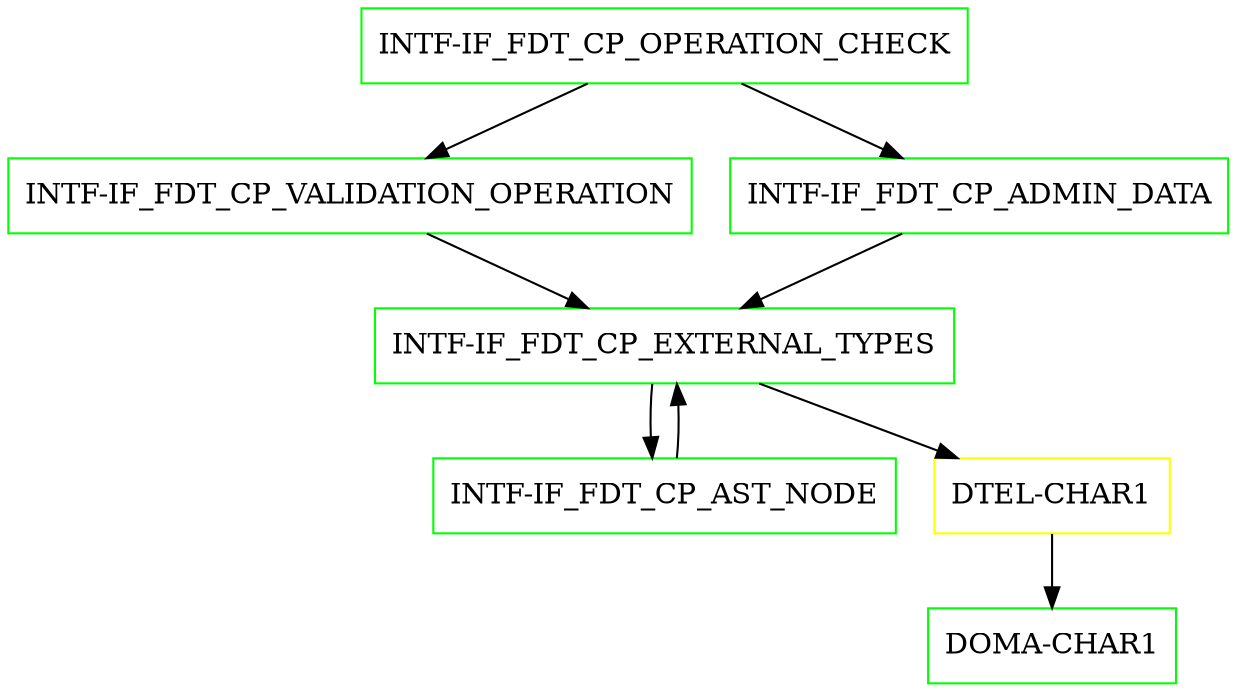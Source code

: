 digraph G {
  "INTF-IF_FDT_CP_OPERATION_CHECK" [shape=box,color=green];
  "INTF-IF_FDT_CP_VALIDATION_OPERATION" [shape=box,color=green,URL="./INTF_IF_FDT_CP_VALIDATION_OPERATION.html"];
  "INTF-IF_FDT_CP_EXTERNAL_TYPES" [shape=box,color=green,URL="./INTF_IF_FDT_CP_EXTERNAL_TYPES.html"];
  "INTF-IF_FDT_CP_AST_NODE" [shape=box,color=green,URL="./INTF_IF_FDT_CP_AST_NODE.html"];
  "DTEL-CHAR1" [shape=box,color=yellow,URL="./DTEL_CHAR1.html"];
  "DOMA-CHAR1" [shape=box,color=green,URL="./DOMA_CHAR1.html"];
  "INTF-IF_FDT_CP_ADMIN_DATA" [shape=box,color=green,URL="./INTF_IF_FDT_CP_ADMIN_DATA.html"];
  "INTF-IF_FDT_CP_OPERATION_CHECK" -> "INTF-IF_FDT_CP_ADMIN_DATA";
  "INTF-IF_FDT_CP_OPERATION_CHECK" -> "INTF-IF_FDT_CP_VALIDATION_OPERATION";
  "INTF-IF_FDT_CP_VALIDATION_OPERATION" -> "INTF-IF_FDT_CP_EXTERNAL_TYPES";
  "INTF-IF_FDT_CP_EXTERNAL_TYPES" -> "DTEL-CHAR1";
  "INTF-IF_FDT_CP_EXTERNAL_TYPES" -> "INTF-IF_FDT_CP_AST_NODE";
  "INTF-IF_FDT_CP_AST_NODE" -> "INTF-IF_FDT_CP_EXTERNAL_TYPES";
  "DTEL-CHAR1" -> "DOMA-CHAR1";
  "INTF-IF_FDT_CP_ADMIN_DATA" -> "INTF-IF_FDT_CP_EXTERNAL_TYPES";
}
